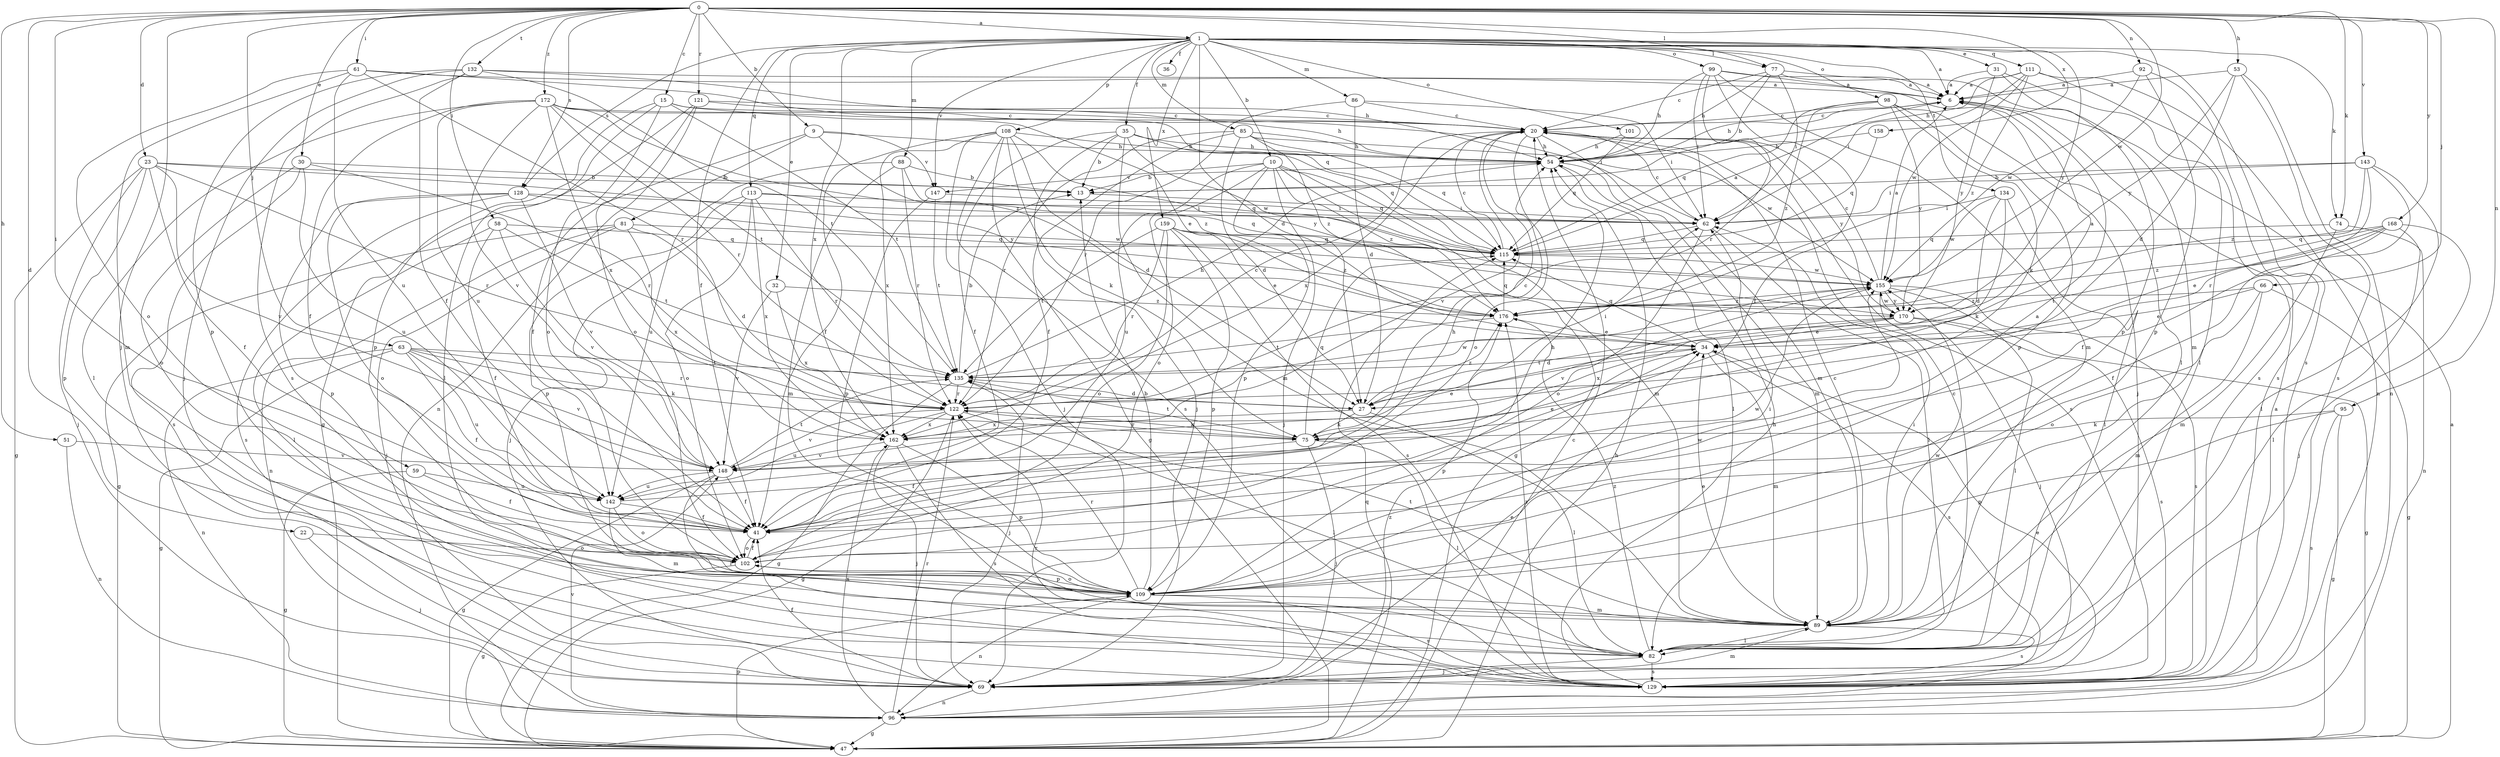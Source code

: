 strict digraph  {
0;
1;
6;
9;
10;
13;
15;
20;
22;
23;
27;
30;
31;
32;
34;
35;
36;
41;
47;
51;
53;
54;
58;
59;
61;
62;
63;
66;
69;
74;
75;
77;
81;
82;
85;
86;
88;
89;
92;
95;
96;
98;
99;
101;
102;
108;
109;
111;
113;
115;
121;
122;
128;
129;
132;
134;
135;
142;
143;
147;
148;
155;
158;
159;
162;
168;
170;
172;
176;
0 -> 1  [label=a];
0 -> 9  [label=b];
0 -> 15  [label=c];
0 -> 22  [label=d];
0 -> 23  [label=d];
0 -> 30  [label=e];
0 -> 51  [label=h];
0 -> 53  [label=h];
0 -> 58  [label=i];
0 -> 59  [label=i];
0 -> 61  [label=i];
0 -> 63  [label=j];
0 -> 66  [label=j];
0 -> 69  [label=j];
0 -> 74  [label=k];
0 -> 77  [label=l];
0 -> 92  [label=n];
0 -> 95  [label=n];
0 -> 121  [label=r];
0 -> 128  [label=s];
0 -> 132  [label=t];
0 -> 143  [label=v];
0 -> 155  [label=w];
0 -> 158  [label=x];
0 -> 168  [label=y];
0 -> 172  [label=z];
1 -> 6  [label=a];
1 -> 10  [label=b];
1 -> 27  [label=d];
1 -> 31  [label=e];
1 -> 32  [label=e];
1 -> 35  [label=f];
1 -> 36  [label=f];
1 -> 41  [label=f];
1 -> 74  [label=k];
1 -> 77  [label=l];
1 -> 85  [label=m];
1 -> 86  [label=m];
1 -> 88  [label=m];
1 -> 98  [label=o];
1 -> 99  [label=o];
1 -> 101  [label=o];
1 -> 108  [label=p];
1 -> 111  [label=q];
1 -> 113  [label=q];
1 -> 128  [label=s];
1 -> 129  [label=s];
1 -> 134  [label=t];
1 -> 147  [label=v];
1 -> 159  [label=x];
1 -> 162  [label=x];
1 -> 170  [label=y];
6 -> 20  [label=c];
6 -> 54  [label=h];
9 -> 41  [label=f];
9 -> 54  [label=h];
9 -> 81  [label=l];
9 -> 147  [label=v];
9 -> 176  [label=z];
10 -> 47  [label=g];
10 -> 69  [label=j];
10 -> 89  [label=m];
10 -> 102  [label=o];
10 -> 109  [label=p];
10 -> 115  [label=q];
10 -> 142  [label=u];
10 -> 147  [label=v];
10 -> 176  [label=z];
13 -> 62  [label=i];
15 -> 20  [label=c];
15 -> 34  [label=e];
15 -> 82  [label=l];
15 -> 102  [label=o];
15 -> 109  [label=p];
15 -> 135  [label=t];
20 -> 54  [label=h];
20 -> 89  [label=m];
20 -> 102  [label=o];
20 -> 129  [label=s];
20 -> 148  [label=v];
20 -> 162  [label=x];
20 -> 170  [label=y];
22 -> 69  [label=j];
22 -> 102  [label=o];
23 -> 13  [label=b];
23 -> 41  [label=f];
23 -> 47  [label=g];
23 -> 69  [label=j];
23 -> 109  [label=p];
23 -> 122  [label=r];
23 -> 148  [label=v];
23 -> 170  [label=y];
27 -> 62  [label=i];
27 -> 75  [label=k];
27 -> 82  [label=l];
27 -> 162  [label=x];
27 -> 176  [label=z];
30 -> 13  [label=b];
30 -> 102  [label=o];
30 -> 122  [label=r];
30 -> 129  [label=s];
30 -> 142  [label=u];
31 -> 6  [label=a];
31 -> 82  [label=l];
31 -> 109  [label=p];
31 -> 170  [label=y];
32 -> 148  [label=v];
32 -> 162  [label=x];
32 -> 176  [label=z];
34 -> 6  [label=a];
34 -> 89  [label=m];
34 -> 109  [label=p];
34 -> 115  [label=q];
34 -> 129  [label=s];
34 -> 135  [label=t];
35 -> 13  [label=b];
35 -> 41  [label=f];
35 -> 54  [label=h];
35 -> 69  [label=j];
35 -> 89  [label=m];
35 -> 115  [label=q];
35 -> 155  [label=w];
41 -> 6  [label=a];
41 -> 54  [label=h];
41 -> 102  [label=o];
41 -> 155  [label=w];
47 -> 6  [label=a];
47 -> 20  [label=c];
47 -> 54  [label=h];
47 -> 109  [label=p];
47 -> 115  [label=q];
51 -> 96  [label=n];
51 -> 148  [label=v];
53 -> 6  [label=a];
53 -> 27  [label=d];
53 -> 96  [label=n];
53 -> 129  [label=s];
53 -> 170  [label=y];
54 -> 13  [label=b];
54 -> 82  [label=l];
54 -> 89  [label=m];
58 -> 41  [label=f];
58 -> 82  [label=l];
58 -> 115  [label=q];
58 -> 135  [label=t];
58 -> 148  [label=v];
59 -> 41  [label=f];
59 -> 47  [label=g];
59 -> 142  [label=u];
61 -> 6  [label=a];
61 -> 89  [label=m];
61 -> 102  [label=o];
61 -> 115  [label=q];
61 -> 122  [label=r];
61 -> 142  [label=u];
62 -> 20  [label=c];
62 -> 82  [label=l];
62 -> 102  [label=o];
62 -> 115  [label=q];
63 -> 41  [label=f];
63 -> 47  [label=g];
63 -> 75  [label=k];
63 -> 96  [label=n];
63 -> 122  [label=r];
63 -> 135  [label=t];
63 -> 142  [label=u];
63 -> 148  [label=v];
66 -> 34  [label=e];
66 -> 47  [label=g];
66 -> 89  [label=m];
66 -> 102  [label=o];
66 -> 176  [label=z];
69 -> 34  [label=e];
69 -> 41  [label=f];
69 -> 89  [label=m];
69 -> 96  [label=n];
74 -> 89  [label=m];
74 -> 96  [label=n];
74 -> 115  [label=q];
75 -> 20  [label=c];
75 -> 41  [label=f];
75 -> 69  [label=j];
75 -> 82  [label=l];
75 -> 115  [label=q];
75 -> 122  [label=r];
75 -> 135  [label=t];
77 -> 6  [label=a];
77 -> 13  [label=b];
77 -> 20  [label=c];
77 -> 54  [label=h];
77 -> 62  [label=i];
77 -> 89  [label=m];
81 -> 27  [label=d];
81 -> 47  [label=g];
81 -> 69  [label=j];
81 -> 96  [label=n];
81 -> 115  [label=q];
81 -> 162  [label=x];
82 -> 20  [label=c];
82 -> 69  [label=j];
82 -> 129  [label=s];
82 -> 176  [label=z];
85 -> 27  [label=d];
85 -> 41  [label=f];
85 -> 54  [label=h];
85 -> 115  [label=q];
85 -> 122  [label=r];
85 -> 155  [label=w];
85 -> 176  [label=z];
86 -> 20  [label=c];
86 -> 27  [label=d];
86 -> 62  [label=i];
86 -> 122  [label=r];
88 -> 13  [label=b];
88 -> 89  [label=m];
88 -> 115  [label=q];
88 -> 122  [label=r];
88 -> 142  [label=u];
89 -> 20  [label=c];
89 -> 34  [label=e];
89 -> 62  [label=i];
89 -> 82  [label=l];
89 -> 129  [label=s];
89 -> 135  [label=t];
89 -> 155  [label=w];
92 -> 6  [label=a];
92 -> 109  [label=p];
92 -> 129  [label=s];
92 -> 155  [label=w];
95 -> 47  [label=g];
95 -> 75  [label=k];
95 -> 109  [label=p];
95 -> 129  [label=s];
96 -> 6  [label=a];
96 -> 34  [label=e];
96 -> 47  [label=g];
96 -> 122  [label=r];
96 -> 148  [label=v];
96 -> 162  [label=x];
96 -> 176  [label=z];
98 -> 20  [label=c];
98 -> 69  [label=j];
98 -> 75  [label=k];
98 -> 109  [label=p];
98 -> 115  [label=q];
98 -> 170  [label=y];
98 -> 176  [label=z];
99 -> 6  [label=a];
99 -> 41  [label=f];
99 -> 54  [label=h];
99 -> 62  [label=i];
99 -> 82  [label=l];
99 -> 89  [label=m];
99 -> 122  [label=r];
101 -> 54  [label=h];
101 -> 115  [label=q];
102 -> 41  [label=f];
102 -> 47  [label=g];
102 -> 109  [label=p];
108 -> 27  [label=d];
108 -> 41  [label=f];
108 -> 47  [label=g];
108 -> 54  [label=h];
108 -> 69  [label=j];
108 -> 75  [label=k];
108 -> 129  [label=s];
108 -> 162  [label=x];
108 -> 170  [label=y];
109 -> 13  [label=b];
109 -> 62  [label=i];
109 -> 89  [label=m];
109 -> 96  [label=n];
109 -> 102  [label=o];
109 -> 122  [label=r];
109 -> 129  [label=s];
109 -> 155  [label=w];
111 -> 6  [label=a];
111 -> 54  [label=h];
111 -> 62  [label=i];
111 -> 96  [label=n];
111 -> 129  [label=s];
111 -> 155  [label=w];
111 -> 176  [label=z];
113 -> 62  [label=i];
113 -> 69  [label=j];
113 -> 102  [label=o];
113 -> 109  [label=p];
113 -> 115  [label=q];
113 -> 122  [label=r];
113 -> 162  [label=x];
115 -> 6  [label=a];
115 -> 20  [label=c];
115 -> 155  [label=w];
121 -> 20  [label=c];
121 -> 47  [label=g];
121 -> 54  [label=h];
121 -> 96  [label=n];
121 -> 102  [label=o];
122 -> 20  [label=c];
122 -> 47  [label=g];
122 -> 75  [label=k];
122 -> 82  [label=l];
122 -> 142  [label=u];
122 -> 148  [label=v];
122 -> 155  [label=w];
122 -> 162  [label=x];
128 -> 62  [label=i];
128 -> 102  [label=o];
128 -> 109  [label=p];
128 -> 129  [label=s];
128 -> 148  [label=v];
128 -> 155  [label=w];
129 -> 54  [label=h];
129 -> 122  [label=r];
129 -> 176  [label=z];
132 -> 6  [label=a];
132 -> 41  [label=f];
132 -> 54  [label=h];
132 -> 69  [label=j];
132 -> 109  [label=p];
132 -> 129  [label=s];
132 -> 135  [label=t];
134 -> 27  [label=d];
134 -> 62  [label=i];
134 -> 75  [label=k];
134 -> 82  [label=l];
134 -> 155  [label=w];
135 -> 13  [label=b];
135 -> 27  [label=d];
135 -> 47  [label=g];
135 -> 54  [label=h];
135 -> 69  [label=j];
135 -> 122  [label=r];
142 -> 41  [label=f];
142 -> 54  [label=h];
142 -> 89  [label=m];
142 -> 102  [label=o];
143 -> 13  [label=b];
143 -> 41  [label=f];
143 -> 62  [label=i];
143 -> 82  [label=l];
143 -> 122  [label=r];
143 -> 176  [label=z];
147 -> 62  [label=i];
147 -> 109  [label=p];
147 -> 135  [label=t];
148 -> 34  [label=e];
148 -> 41  [label=f];
148 -> 47  [label=g];
148 -> 82  [label=l];
148 -> 135  [label=t];
148 -> 142  [label=u];
155 -> 6  [label=a];
155 -> 20  [label=c];
155 -> 69  [label=j];
155 -> 82  [label=l];
155 -> 129  [label=s];
155 -> 148  [label=v];
155 -> 170  [label=y];
155 -> 176  [label=z];
158 -> 54  [label=h];
158 -> 115  [label=q];
159 -> 34  [label=e];
159 -> 102  [label=o];
159 -> 109  [label=p];
159 -> 115  [label=q];
159 -> 122  [label=r];
159 -> 129  [label=s];
159 -> 135  [label=t];
159 -> 176  [label=z];
162 -> 34  [label=e];
162 -> 69  [label=j];
162 -> 109  [label=p];
162 -> 129  [label=s];
162 -> 148  [label=v];
168 -> 34  [label=e];
168 -> 41  [label=f];
168 -> 69  [label=j];
168 -> 82  [label=l];
168 -> 115  [label=q];
168 -> 135  [label=t];
168 -> 176  [label=z];
170 -> 27  [label=d];
170 -> 34  [label=e];
170 -> 47  [label=g];
170 -> 129  [label=s];
170 -> 155  [label=w];
170 -> 162  [label=x];
172 -> 20  [label=c];
172 -> 41  [label=f];
172 -> 62  [label=i];
172 -> 82  [label=l];
172 -> 122  [label=r];
172 -> 135  [label=t];
172 -> 142  [label=u];
172 -> 148  [label=v];
172 -> 162  [label=x];
172 -> 176  [label=z];
176 -> 34  [label=e];
176 -> 115  [label=q];
176 -> 135  [label=t];
}
